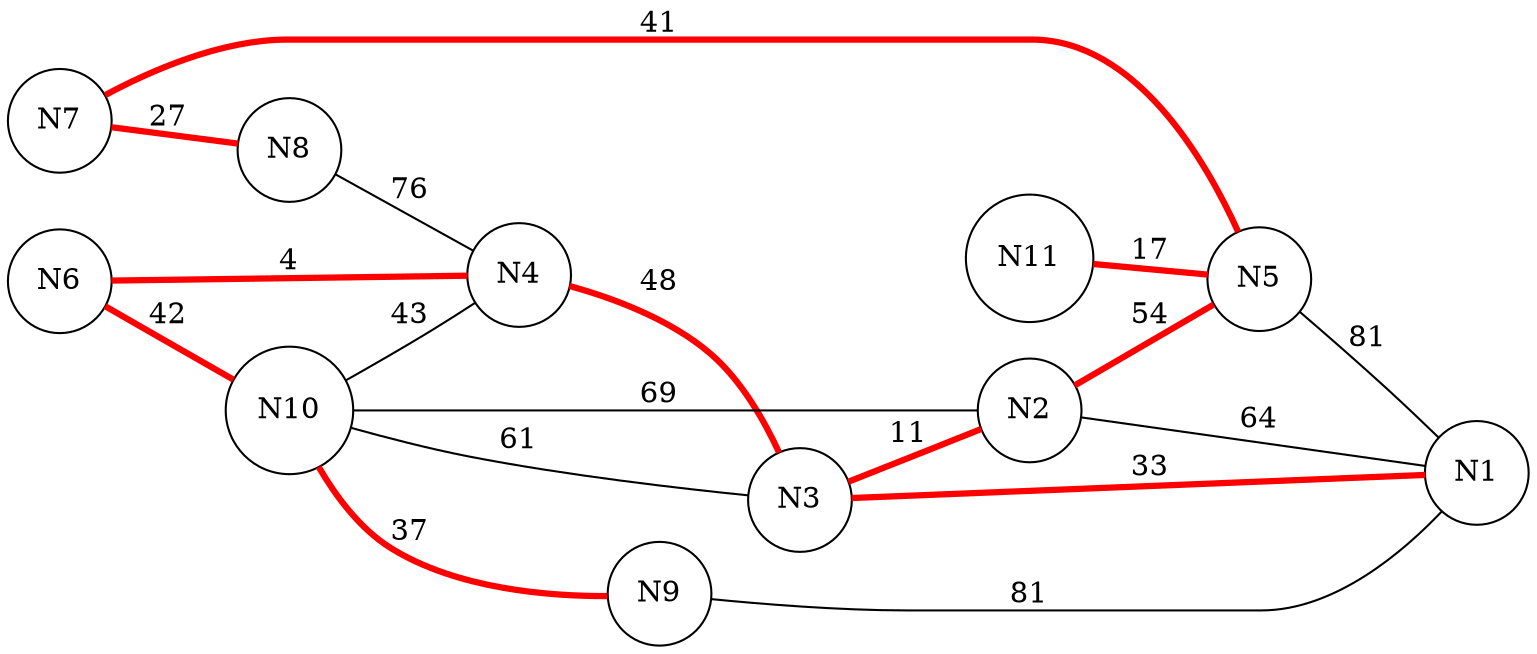 graph G {
  rankdir=LR;
  node [shape=circle];

  N1;
  N2;
  N3;
  N4;
  N5;
  N6;
  N7;
  N8;
  N9;
  N10;
  N11;

  N2 -- N1 [label="64"];
  N3 -- N1 [label="33", color="red", penwidth=3.0];
  N4 -- N3 [label="48", color="red", penwidth=3.0];
  N5 -- N1 [label="81"];
  N6 -- N4 [label="4", color="red", penwidth=3.0];
  N7 -- N5 [label="41", color="red", penwidth=3.0];
  N8 -- N4 [label="76"];
  N9 -- N1 [label="81"];
  N10 -- N3 [label="61"];
  N11 -- N5 [label="17", color="red", penwidth=3.0];
  N7 -- N8 [label="27", color="red", penwidth=3.0];
  N10 -- N4 [label="43"];
  N10 -- N9 [label="37", color="red", penwidth=3.0];
  N10 -- N2 [label="69"];
  N6 -- N10 [label="42", color="red", penwidth=3.0];
  N2 -- N5 [label="54", color="red", penwidth=3.0];
  N3 -- N2 [label="11", color="red", penwidth=3.0];
}
